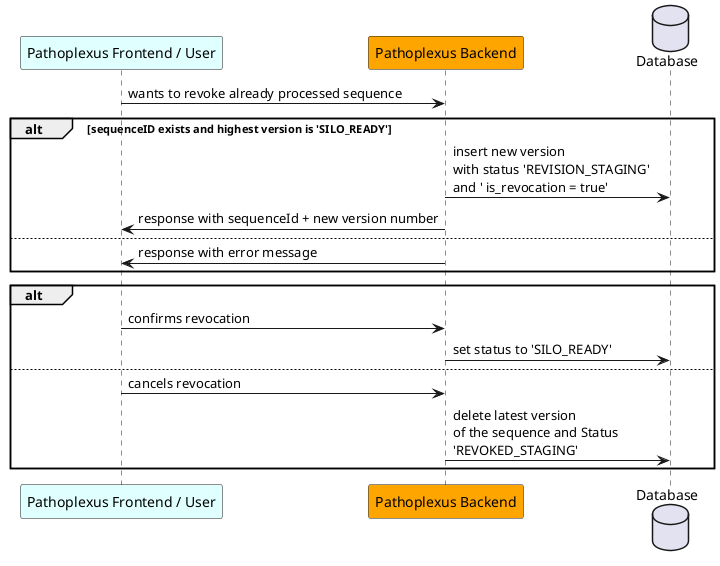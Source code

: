 @startuml
    participant "Pathoplexus Frontend / User" as frontend #LightCyan
    participant "Pathoplexus Backend" as backend #Orange
    database "Database" as DB

    frontend -> backend: wants to revoke already processed sequence

     alt sequenceID exists and highest version is 'SILO_READY'
        backend -> DB: insert new version\nwith status 'REVISION_STAGING' \nand ' is_revocation = true'
    backend -> frontend: response with sequenceId + new version number
    else
        backend -> frontend: response with error message
    end

    alt
        frontend -> backend: confirms revocation
        backend -> DB: set status to 'SILO_READY'
    else
        frontend -> backend: cancels revocation
        backend -> DB: delete latest version \nof the sequence and Status \n'REVOKED_STAGING'
    end
@enduml
